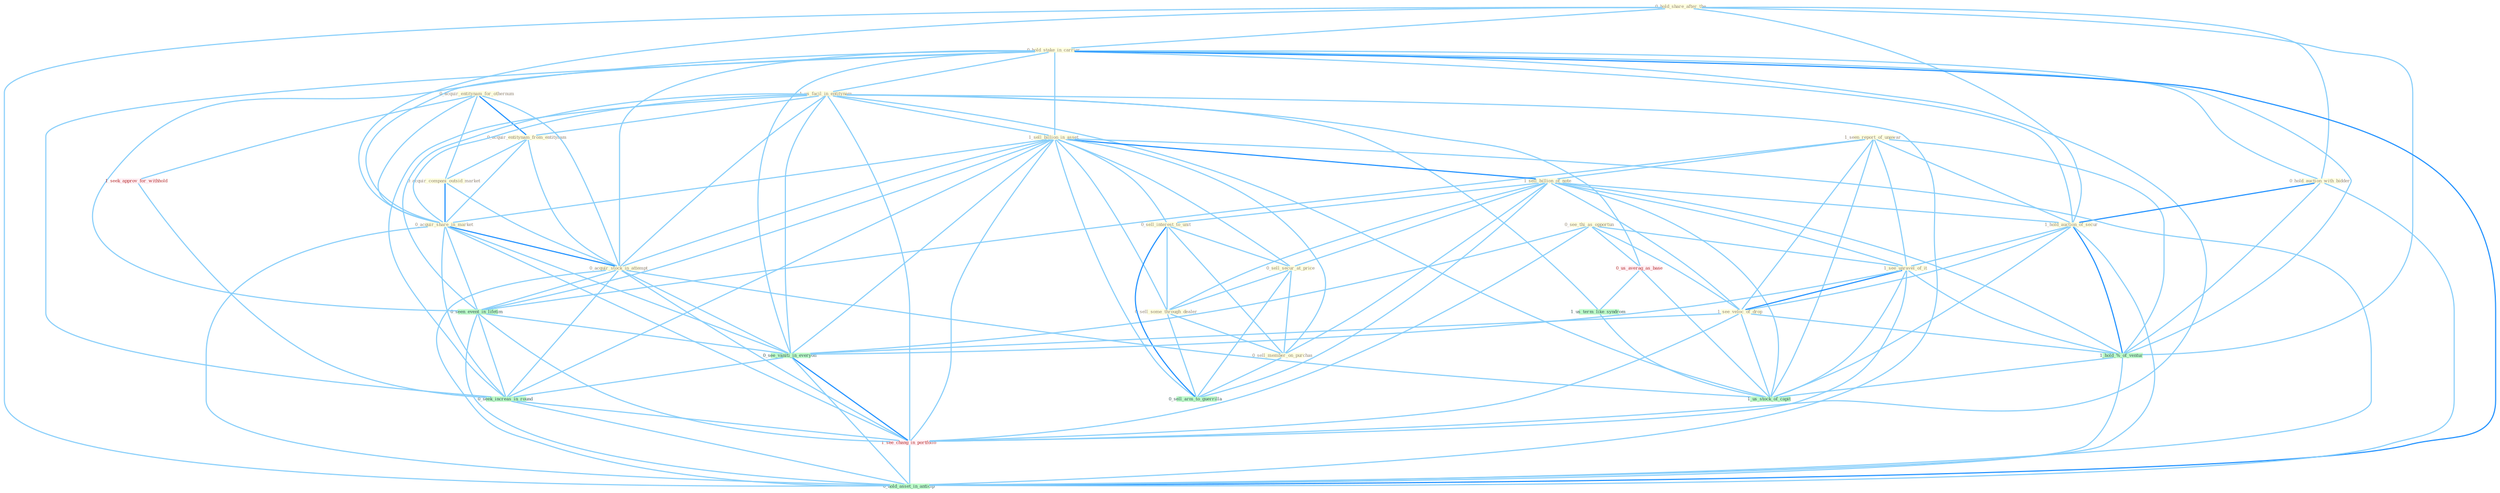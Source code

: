 Graph G{ 
    node
    [shape=polygon,style=filled,width=.5,height=.06,color="#BDFCC9",fixedsize=true,fontsize=4,
    fontcolor="#2f4f4f"];
    {node
    [color="#ffffe0", fontcolor="#8b7d6b"] "0_hold_share_after_the " "0_see_thi_as_opportun " "0_hold_stake_in_carrier " "0_acquir_entitynam_for_othernum " "1_us_facil_in_entitynam " "1_seen_report_of_unawar " "0_hold_auction_with_bidder " "0_acquir_entitynam_from_entitynam " "1_sell_billion_in_asset " "1_sell_billion_of_note " "0_sell_interest_to_unit " "0_acquir_compani_outsid_market " "0_acquir_share_in_market " "1_hold_auction_of_secur " "0_sell_secur_at_price " "0_acquir_stock_in_attempt " "1_see_unravel_of_it " "0_sell_some_through_dealer " "1_see_veloc_of_drop " "0_sell_member_on_purchas "}
{node [color="#fff0f5", fontcolor="#b22222"] "0_us_averag_as_base " "1_seek_approv_for_withhold " "1_see_chang_in_portfolio "}
edge [color="#B0E2FF"];

	"0_hold_share_after_the " -- "0_hold_stake_in_carrier " [w="1", color="#87cefa" ];
	"0_hold_share_after_the " -- "0_hold_auction_with_bidder " [w="1", color="#87cefa" ];
	"0_hold_share_after_the " -- "0_acquir_share_in_market " [w="1", color="#87cefa" ];
	"0_hold_share_after_the " -- "1_hold_auction_of_secur " [w="1", color="#87cefa" ];
	"0_hold_share_after_the " -- "1_hold_%_of_ventur " [w="1", color="#87cefa" ];
	"0_hold_share_after_the " -- "0_hold_asset_in_anticip " [w="1", color="#87cefa" ];
	"0_see_thi_as_opportun " -- "1_see_unravel_of_it " [w="1", color="#87cefa" ];
	"0_see_thi_as_opportun " -- "1_see_veloc_of_drop " [w="1", color="#87cefa" ];
	"0_see_thi_as_opportun " -- "0_us_averag_as_base " [w="1", color="#87cefa" ];
	"0_see_thi_as_opportun " -- "0_see_vaniti_in_everyon " [w="1", color="#87cefa" ];
	"0_see_thi_as_opportun " -- "1_see_chang_in_portfolio " [w="1", color="#87cefa" ];
	"0_hold_stake_in_carrier " -- "1_us_facil_in_entitynam " [w="1", color="#87cefa" ];
	"0_hold_stake_in_carrier " -- "0_hold_auction_with_bidder " [w="1", color="#87cefa" ];
	"0_hold_stake_in_carrier " -- "1_sell_billion_in_asset " [w="1", color="#87cefa" ];
	"0_hold_stake_in_carrier " -- "0_acquir_share_in_market " [w="1", color="#87cefa" ];
	"0_hold_stake_in_carrier " -- "1_hold_auction_of_secur " [w="1", color="#87cefa" ];
	"0_hold_stake_in_carrier " -- "0_acquir_stock_in_attempt " [w="1", color="#87cefa" ];
	"0_hold_stake_in_carrier " -- "0_seen_event_in_lifetim " [w="1", color="#87cefa" ];
	"0_hold_stake_in_carrier " -- "1_hold_%_of_ventur " [w="1", color="#87cefa" ];
	"0_hold_stake_in_carrier " -- "0_see_vaniti_in_everyon " [w="1", color="#87cefa" ];
	"0_hold_stake_in_carrier " -- "0_seek_increas_in_round " [w="1", color="#87cefa" ];
	"0_hold_stake_in_carrier " -- "1_see_chang_in_portfolio " [w="1", color="#87cefa" ];
	"0_hold_stake_in_carrier " -- "0_hold_asset_in_anticip " [w="2", color="#1e90ff" , len=0.8];
	"0_acquir_entitynam_for_othernum " -- "0_acquir_entitynam_from_entitynam " [w="2", color="#1e90ff" , len=0.8];
	"0_acquir_entitynam_for_othernum " -- "0_acquir_compani_outsid_market " [w="1", color="#87cefa" ];
	"0_acquir_entitynam_for_othernum " -- "0_acquir_share_in_market " [w="1", color="#87cefa" ];
	"0_acquir_entitynam_for_othernum " -- "0_acquir_stock_in_attempt " [w="1", color="#87cefa" ];
	"0_acquir_entitynam_for_othernum " -- "1_seek_approv_for_withhold " [w="1", color="#87cefa" ];
	"1_us_facil_in_entitynam " -- "0_acquir_entitynam_from_entitynam " [w="1", color="#87cefa" ];
	"1_us_facil_in_entitynam " -- "1_sell_billion_in_asset " [w="1", color="#87cefa" ];
	"1_us_facil_in_entitynam " -- "0_acquir_share_in_market " [w="1", color="#87cefa" ];
	"1_us_facil_in_entitynam " -- "0_acquir_stock_in_attempt " [w="1", color="#87cefa" ];
	"1_us_facil_in_entitynam " -- "0_seen_event_in_lifetim " [w="1", color="#87cefa" ];
	"1_us_facil_in_entitynam " -- "0_us_averag_as_base " [w="1", color="#87cefa" ];
	"1_us_facil_in_entitynam " -- "1_us_term_like_syndrom " [w="1", color="#87cefa" ];
	"1_us_facil_in_entitynam " -- "0_see_vaniti_in_everyon " [w="1", color="#87cefa" ];
	"1_us_facil_in_entitynam " -- "0_seek_increas_in_round " [w="1", color="#87cefa" ];
	"1_us_facil_in_entitynam " -- "1_us_stock_of_capit " [w="1", color="#87cefa" ];
	"1_us_facil_in_entitynam " -- "1_see_chang_in_portfolio " [w="1", color="#87cefa" ];
	"1_us_facil_in_entitynam " -- "0_hold_asset_in_anticip " [w="1", color="#87cefa" ];
	"1_seen_report_of_unawar " -- "1_sell_billion_of_note " [w="1", color="#87cefa" ];
	"1_seen_report_of_unawar " -- "1_hold_auction_of_secur " [w="1", color="#87cefa" ];
	"1_seen_report_of_unawar " -- "1_see_unravel_of_it " [w="1", color="#87cefa" ];
	"1_seen_report_of_unawar " -- "1_see_veloc_of_drop " [w="1", color="#87cefa" ];
	"1_seen_report_of_unawar " -- "0_seen_event_in_lifetim " [w="1", color="#87cefa" ];
	"1_seen_report_of_unawar " -- "1_hold_%_of_ventur " [w="1", color="#87cefa" ];
	"1_seen_report_of_unawar " -- "1_us_stock_of_capit " [w="1", color="#87cefa" ];
	"0_hold_auction_with_bidder " -- "1_hold_auction_of_secur " [w="2", color="#1e90ff" , len=0.8];
	"0_hold_auction_with_bidder " -- "1_hold_%_of_ventur " [w="1", color="#87cefa" ];
	"0_hold_auction_with_bidder " -- "0_hold_asset_in_anticip " [w="1", color="#87cefa" ];
	"0_acquir_entitynam_from_entitynam " -- "0_acquir_compani_outsid_market " [w="1", color="#87cefa" ];
	"0_acquir_entitynam_from_entitynam " -- "0_acquir_share_in_market " [w="1", color="#87cefa" ];
	"0_acquir_entitynam_from_entitynam " -- "0_acquir_stock_in_attempt " [w="1", color="#87cefa" ];
	"1_sell_billion_in_asset " -- "1_sell_billion_of_note " [w="2", color="#1e90ff" , len=0.8];
	"1_sell_billion_in_asset " -- "0_sell_interest_to_unit " [w="1", color="#87cefa" ];
	"1_sell_billion_in_asset " -- "0_acquir_share_in_market " [w="1", color="#87cefa" ];
	"1_sell_billion_in_asset " -- "0_sell_secur_at_price " [w="1", color="#87cefa" ];
	"1_sell_billion_in_asset " -- "0_acquir_stock_in_attempt " [w="1", color="#87cefa" ];
	"1_sell_billion_in_asset " -- "0_sell_some_through_dealer " [w="1", color="#87cefa" ];
	"1_sell_billion_in_asset " -- "0_sell_member_on_purchas " [w="1", color="#87cefa" ];
	"1_sell_billion_in_asset " -- "0_seen_event_in_lifetim " [w="1", color="#87cefa" ];
	"1_sell_billion_in_asset " -- "0_see_vaniti_in_everyon " [w="1", color="#87cefa" ];
	"1_sell_billion_in_asset " -- "0_sell_arm_to_guerrilla " [w="1", color="#87cefa" ];
	"1_sell_billion_in_asset " -- "0_seek_increas_in_round " [w="1", color="#87cefa" ];
	"1_sell_billion_in_asset " -- "1_see_chang_in_portfolio " [w="1", color="#87cefa" ];
	"1_sell_billion_in_asset " -- "0_hold_asset_in_anticip " [w="1", color="#87cefa" ];
	"1_sell_billion_of_note " -- "0_sell_interest_to_unit " [w="1", color="#87cefa" ];
	"1_sell_billion_of_note " -- "1_hold_auction_of_secur " [w="1", color="#87cefa" ];
	"1_sell_billion_of_note " -- "0_sell_secur_at_price " [w="1", color="#87cefa" ];
	"1_sell_billion_of_note " -- "1_see_unravel_of_it " [w="1", color="#87cefa" ];
	"1_sell_billion_of_note " -- "0_sell_some_through_dealer " [w="1", color="#87cefa" ];
	"1_sell_billion_of_note " -- "1_see_veloc_of_drop " [w="1", color="#87cefa" ];
	"1_sell_billion_of_note " -- "0_sell_member_on_purchas " [w="1", color="#87cefa" ];
	"1_sell_billion_of_note " -- "1_hold_%_of_ventur " [w="1", color="#87cefa" ];
	"1_sell_billion_of_note " -- "0_sell_arm_to_guerrilla " [w="1", color="#87cefa" ];
	"1_sell_billion_of_note " -- "1_us_stock_of_capit " [w="1", color="#87cefa" ];
	"0_sell_interest_to_unit " -- "0_sell_secur_at_price " [w="1", color="#87cefa" ];
	"0_sell_interest_to_unit " -- "0_sell_some_through_dealer " [w="1", color="#87cefa" ];
	"0_sell_interest_to_unit " -- "0_sell_member_on_purchas " [w="1", color="#87cefa" ];
	"0_sell_interest_to_unit " -- "0_sell_arm_to_guerrilla " [w="2", color="#1e90ff" , len=0.8];
	"0_acquir_compani_outsid_market " -- "0_acquir_share_in_market " [w="2", color="#1e90ff" , len=0.8];
	"0_acquir_compani_outsid_market " -- "0_acquir_stock_in_attempt " [w="1", color="#87cefa" ];
	"0_acquir_share_in_market " -- "0_acquir_stock_in_attempt " [w="2", color="#1e90ff" , len=0.8];
	"0_acquir_share_in_market " -- "0_seen_event_in_lifetim " [w="1", color="#87cefa" ];
	"0_acquir_share_in_market " -- "0_see_vaniti_in_everyon " [w="1", color="#87cefa" ];
	"0_acquir_share_in_market " -- "0_seek_increas_in_round " [w="1", color="#87cefa" ];
	"0_acquir_share_in_market " -- "1_see_chang_in_portfolio " [w="1", color="#87cefa" ];
	"0_acquir_share_in_market " -- "0_hold_asset_in_anticip " [w="1", color="#87cefa" ];
	"1_hold_auction_of_secur " -- "1_see_unravel_of_it " [w="1", color="#87cefa" ];
	"1_hold_auction_of_secur " -- "1_see_veloc_of_drop " [w="1", color="#87cefa" ];
	"1_hold_auction_of_secur " -- "1_hold_%_of_ventur " [w="2", color="#1e90ff" , len=0.8];
	"1_hold_auction_of_secur " -- "1_us_stock_of_capit " [w="1", color="#87cefa" ];
	"1_hold_auction_of_secur " -- "0_hold_asset_in_anticip " [w="1", color="#87cefa" ];
	"0_sell_secur_at_price " -- "0_sell_some_through_dealer " [w="1", color="#87cefa" ];
	"0_sell_secur_at_price " -- "0_sell_member_on_purchas " [w="1", color="#87cefa" ];
	"0_sell_secur_at_price " -- "0_sell_arm_to_guerrilla " [w="1", color="#87cefa" ];
	"0_acquir_stock_in_attempt " -- "0_seen_event_in_lifetim " [w="1", color="#87cefa" ];
	"0_acquir_stock_in_attempt " -- "0_see_vaniti_in_everyon " [w="1", color="#87cefa" ];
	"0_acquir_stock_in_attempt " -- "0_seek_increas_in_round " [w="1", color="#87cefa" ];
	"0_acquir_stock_in_attempt " -- "1_us_stock_of_capit " [w="1", color="#87cefa" ];
	"0_acquir_stock_in_attempt " -- "1_see_chang_in_portfolio " [w="1", color="#87cefa" ];
	"0_acquir_stock_in_attempt " -- "0_hold_asset_in_anticip " [w="1", color="#87cefa" ];
	"1_see_unravel_of_it " -- "1_see_veloc_of_drop " [w="2", color="#1e90ff" , len=0.8];
	"1_see_unravel_of_it " -- "1_hold_%_of_ventur " [w="1", color="#87cefa" ];
	"1_see_unravel_of_it " -- "0_see_vaniti_in_everyon " [w="1", color="#87cefa" ];
	"1_see_unravel_of_it " -- "1_us_stock_of_capit " [w="1", color="#87cefa" ];
	"1_see_unravel_of_it " -- "1_see_chang_in_portfolio " [w="1", color="#87cefa" ];
	"0_sell_some_through_dealer " -- "0_sell_member_on_purchas " [w="1", color="#87cefa" ];
	"0_sell_some_through_dealer " -- "0_sell_arm_to_guerrilla " [w="1", color="#87cefa" ];
	"1_see_veloc_of_drop " -- "1_hold_%_of_ventur " [w="1", color="#87cefa" ];
	"1_see_veloc_of_drop " -- "0_see_vaniti_in_everyon " [w="1", color="#87cefa" ];
	"1_see_veloc_of_drop " -- "1_us_stock_of_capit " [w="1", color="#87cefa" ];
	"1_see_veloc_of_drop " -- "1_see_chang_in_portfolio " [w="1", color="#87cefa" ];
	"0_sell_member_on_purchas " -- "0_sell_arm_to_guerrilla " [w="1", color="#87cefa" ];
	"0_seen_event_in_lifetim " -- "0_see_vaniti_in_everyon " [w="1", color="#87cefa" ];
	"0_seen_event_in_lifetim " -- "0_seek_increas_in_round " [w="1", color="#87cefa" ];
	"0_seen_event_in_lifetim " -- "1_see_chang_in_portfolio " [w="1", color="#87cefa" ];
	"0_seen_event_in_lifetim " -- "0_hold_asset_in_anticip " [w="1", color="#87cefa" ];
	"0_us_averag_as_base " -- "1_us_term_like_syndrom " [w="1", color="#87cefa" ];
	"0_us_averag_as_base " -- "1_us_stock_of_capit " [w="1", color="#87cefa" ];
	"1_us_term_like_syndrom " -- "1_us_stock_of_capit " [w="1", color="#87cefa" ];
	"1_seek_approv_for_withhold " -- "0_seek_increas_in_round " [w="1", color="#87cefa" ];
	"1_hold_%_of_ventur " -- "1_us_stock_of_capit " [w="1", color="#87cefa" ];
	"1_hold_%_of_ventur " -- "0_hold_asset_in_anticip " [w="1", color="#87cefa" ];
	"0_see_vaniti_in_everyon " -- "0_seek_increas_in_round " [w="1", color="#87cefa" ];
	"0_see_vaniti_in_everyon " -- "1_see_chang_in_portfolio " [w="2", color="#1e90ff" , len=0.8];
	"0_see_vaniti_in_everyon " -- "0_hold_asset_in_anticip " [w="1", color="#87cefa" ];
	"0_seek_increas_in_round " -- "1_see_chang_in_portfolio " [w="1", color="#87cefa" ];
	"0_seek_increas_in_round " -- "0_hold_asset_in_anticip " [w="1", color="#87cefa" ];
	"1_see_chang_in_portfolio " -- "0_hold_asset_in_anticip " [w="1", color="#87cefa" ];
}